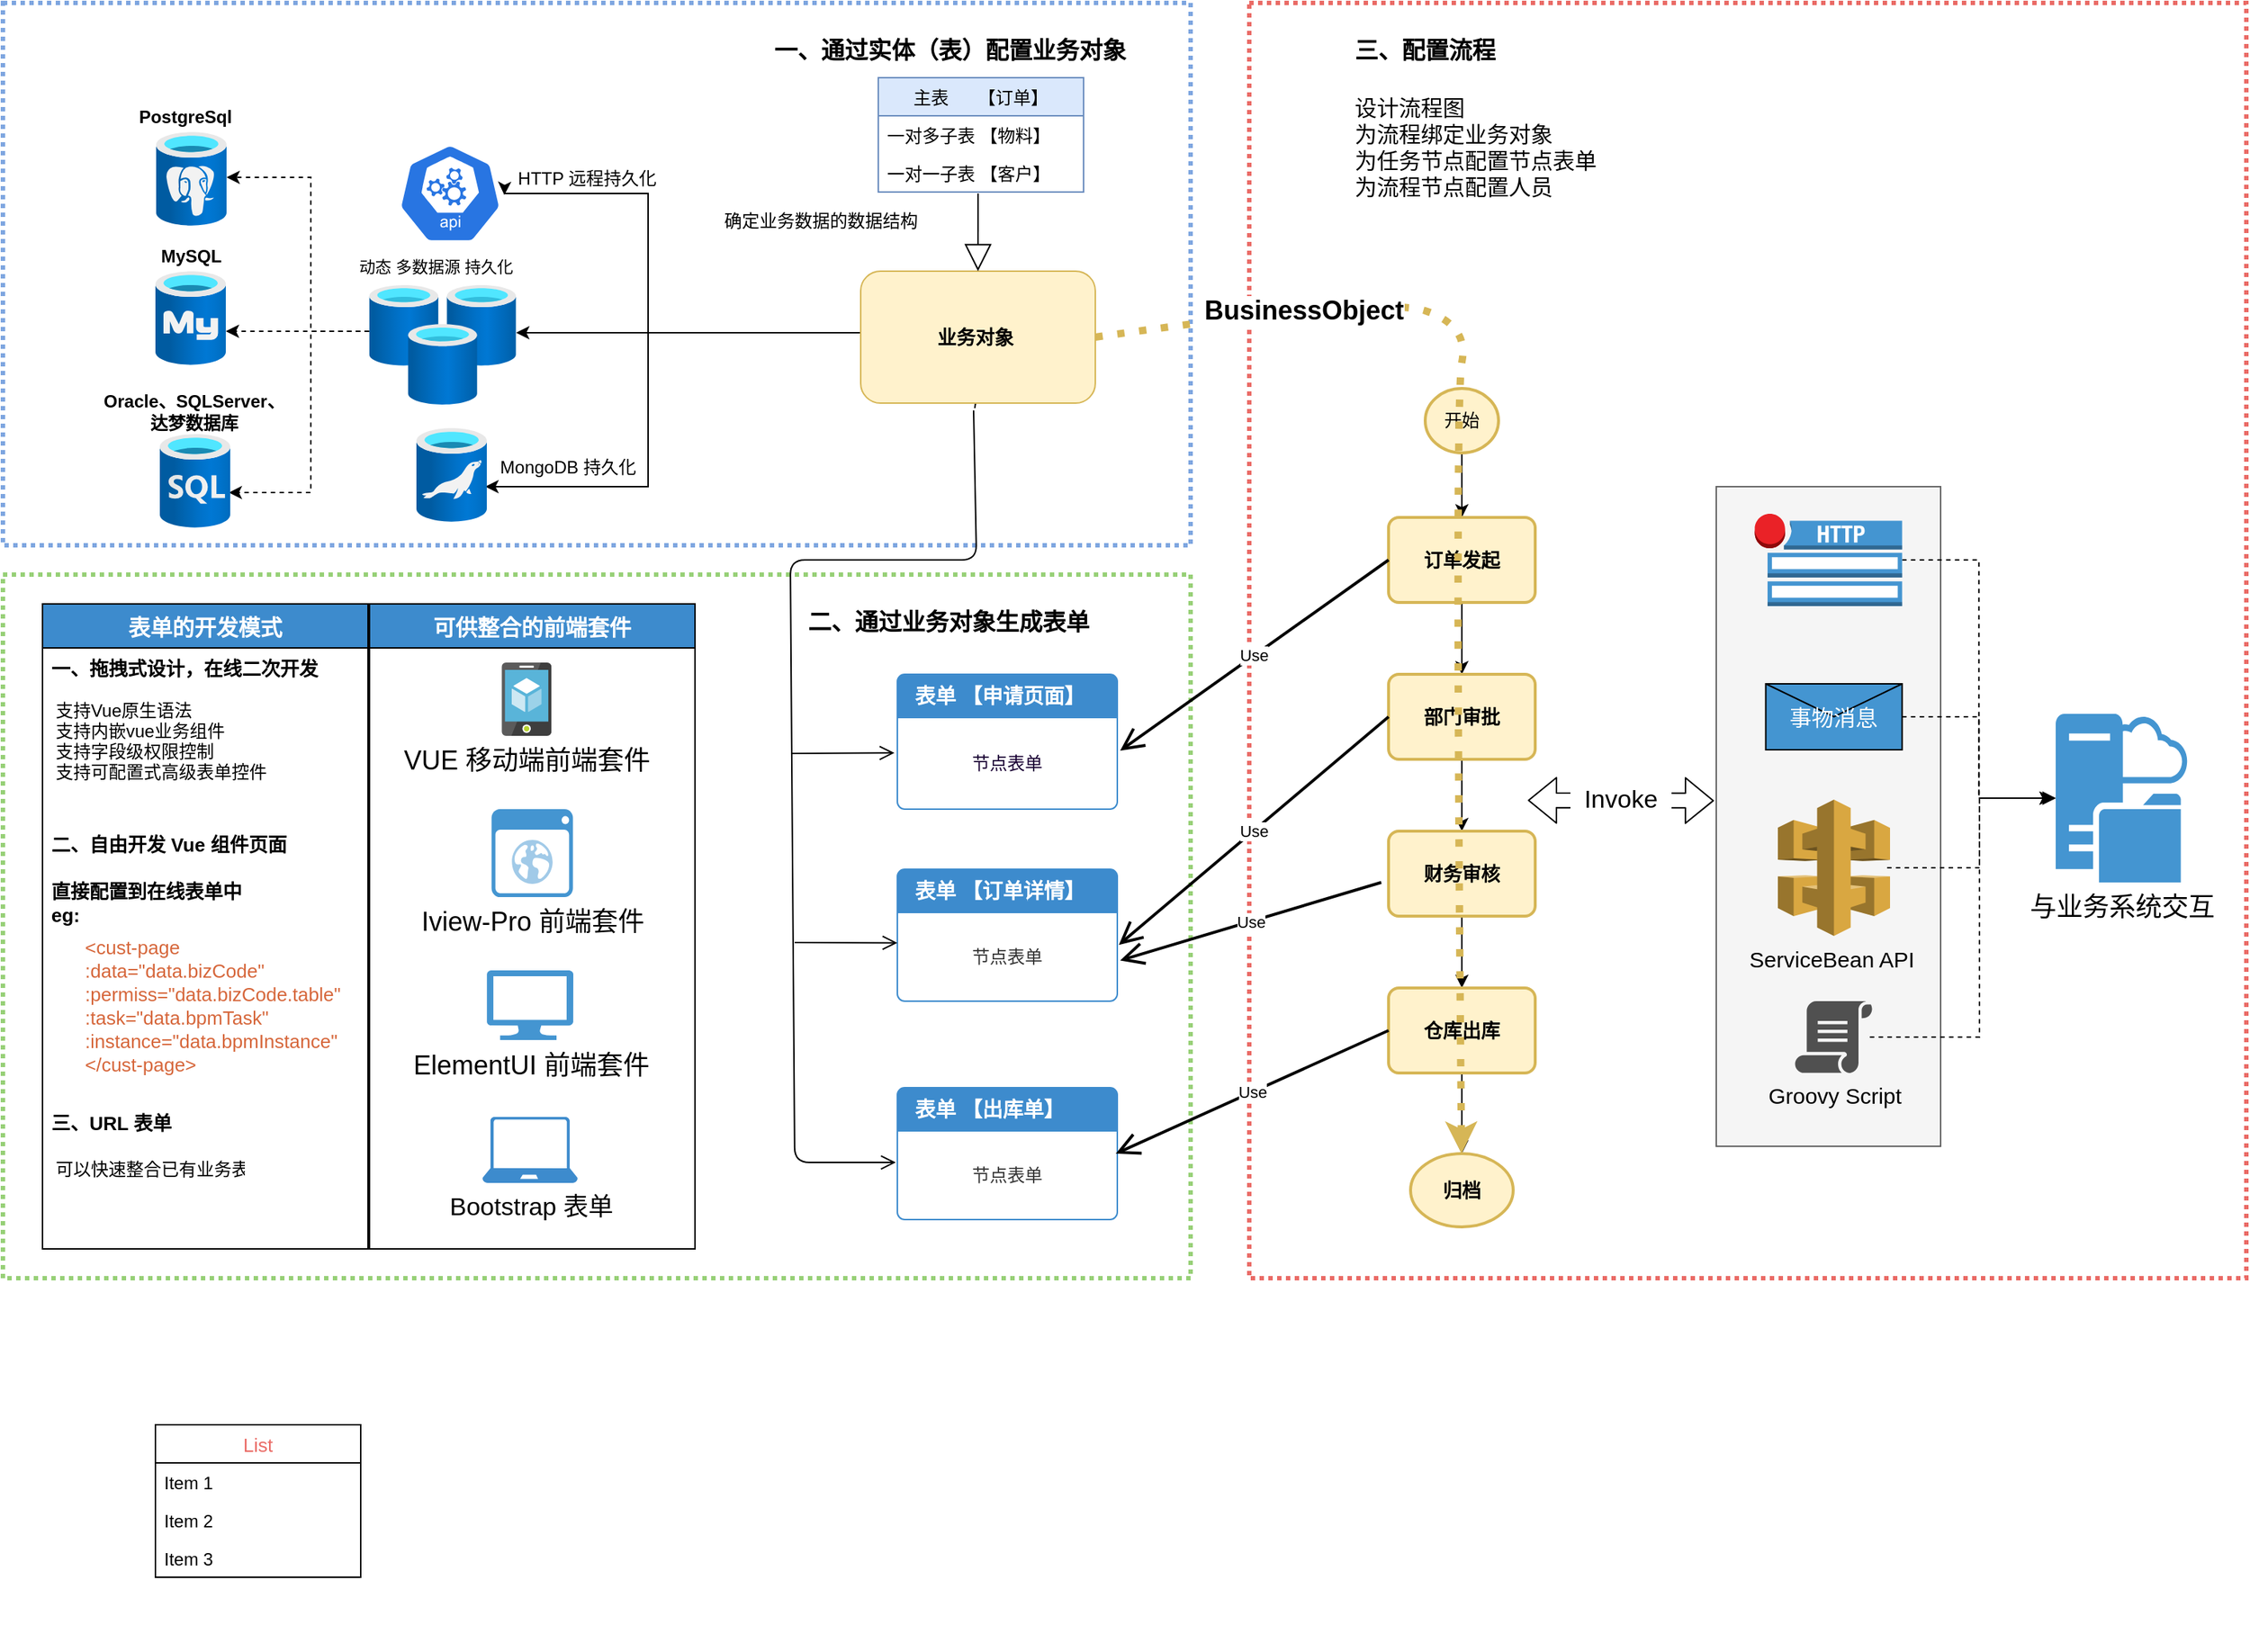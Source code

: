 <mxfile version="14.4.8" type="github">
  <diagram id="L7AmGdbM5a0eF8O18IkO" name="第 1 页">
    <mxGraphModel dx="2745" dy="1112" grid="1" gridSize="10" guides="1" tooltips="1" connect="1" arrows="1" fold="1" page="1" pageScale="1" pageWidth="827" pageHeight="1169" math="0" shadow="0">
      <root>
        <mxCell id="0" />
        <mxCell id="1" parent="0" />
        <mxCell id="TAGGZ8Yfu5hqmtk8ZU21-43" value="" style="rounded=0;whiteSpace=wrap;html=1;fontSize=17;fillColor=none;strokeWidth=3;strokeColor=#97D077;dashed=1;dashPattern=1 1;" vertex="1" parent="1">
          <mxGeometry x="-370" y="420" width="810" height="480" as="geometry" />
        </mxCell>
        <mxCell id="TAGGZ8Yfu5hqmtk8ZU21-45" value="" style="rounded=0;whiteSpace=wrap;html=1;fontSize=17;fillColor=none;strokeWidth=3;strokeColor=#EA6B66;dashed=1;dashPattern=1 1;" vertex="1" parent="1">
          <mxGeometry x="480" y="30" width="680" height="870" as="geometry" />
        </mxCell>
        <mxCell id="TAGGZ8Yfu5hqmtk8ZU21-48" value="" style="rounded=0;whiteSpace=wrap;html=1;fontSize=17;fillColor=none;strokeWidth=3;strokeColor=#7EA6E0;dashed=1;dashPattern=1 1;" vertex="1" parent="1">
          <mxGeometry x="-370" y="30" width="810" height="370" as="geometry" />
        </mxCell>
        <mxCell id="TAGGZ8Yfu5hqmtk8ZU21-34" value="" style="rounded=0;whiteSpace=wrap;html=1;fontSize=15;fillColor=#f5f5f5;strokeColor=#666666;fontColor=#333333;" vertex="1" parent="1">
          <mxGeometry x="798.5" y="360" width="153" height="450" as="geometry" />
        </mxCell>
        <mxCell id="9zWrci_jODp58yHlMNQq-2" style="edgeStyle=orthogonalEdgeStyle;rounded=0;orthogonalLoop=1;jettySize=auto;html=1;" parent="1" edge="1">
          <mxGeometry relative="1" as="geometry">
            <Array as="points">
              <mxPoint x="120" y="255" />
              <mxPoint x="120" y="255" />
            </Array>
            <mxPoint x="215" y="255" as="sourcePoint" />
            <mxPoint x="-20" y="255" as="targetPoint" />
          </mxGeometry>
        </mxCell>
        <mxCell id="9zWrci_jODp58yHlMNQq-3" value="动态 多数据源 持久化" style="edgeLabel;html=1;align=center;verticalAlign=middle;resizable=0;points=[];" parent="9zWrci_jODp58yHlMNQq-2" vertex="1" connectable="0">
          <mxGeometry x="0.746" y="-1" relative="1" as="geometry">
            <mxPoint x="-84.93" y="-44.1" as="offset" />
          </mxGeometry>
        </mxCell>
        <mxCell id="9zWrci_jODp58yHlMNQq-18" style="edgeStyle=orthogonalEdgeStyle;rounded=0;orthogonalLoop=1;jettySize=auto;html=1;" parent="1" edge="1">
          <mxGeometry relative="1" as="geometry">
            <Array as="points">
              <mxPoint x="70" y="253" />
              <mxPoint x="70" y="360" />
            </Array>
            <mxPoint x="70" y="253" as="sourcePoint" />
            <mxPoint x="-41" y="360" as="targetPoint" />
          </mxGeometry>
        </mxCell>
        <mxCell id="9zWrci_jODp58yHlMNQq-22" style="edgeStyle=orthogonalEdgeStyle;rounded=0;orthogonalLoop=1;jettySize=auto;html=1;entryX=1.026;entryY=0.512;entryDx=0;entryDy=0;entryPerimeter=0;" parent="1" target="9zWrci_jODp58yHlMNQq-20" edge="1">
          <mxGeometry relative="1" as="geometry">
            <Array as="points">
              <mxPoint x="70" y="160" />
            </Array>
            <mxPoint x="70" y="258" as="sourcePoint" />
          </mxGeometry>
        </mxCell>
        <mxCell id="uHxRwa593Bf14waWoEn_-14" value="&lt;font color=&quot;#190033&quot;&gt;节点表单&lt;/font&gt;" style="html=1;shadow=0;dashed=0;shape=mxgraph.bootstrap.rrect;align=center;rSize=5;strokeColor=#3D8BCD;fillColor=#ffffff;fontColor=#f0f0f0;spacingTop=30;whiteSpace=wrap;" parent="1" vertex="1">
          <mxGeometry x="240" y="488" width="150" height="92" as="geometry" />
        </mxCell>
        <mxCell id="uHxRwa593Bf14waWoEn_-15" value="表单 【申请页面】" style="html=1;shadow=0;dashed=0;shape=mxgraph.bootstrap.topButton;rSize=5;strokeColor=none;fillColor=#3D8BCD;fontColor=#ffffff;fontSize=14;fontStyle=1;align=left;spacingLeft=10;whiteSpace=wrap;resizeWidth=1;" parent="uHxRwa593Bf14waWoEn_-14" vertex="1">
          <mxGeometry width="150" height="30" relative="1" as="geometry" />
        </mxCell>
        <mxCell id="uHxRwa593Bf14waWoEn_-16" value="&lt;font color=&quot;#333333&quot;&gt;节点表单&lt;/font&gt;" style="html=1;shadow=0;dashed=0;shape=mxgraph.bootstrap.rrect;align=center;rSize=5;strokeColor=#3D8BCD;fillColor=#ffffff;fontColor=#f0f0f0;spacingTop=30;whiteSpace=wrap;" parent="1" vertex="1">
          <mxGeometry x="240" y="621" width="150" height="90" as="geometry" />
        </mxCell>
        <mxCell id="uHxRwa593Bf14waWoEn_-17" value="表单 【订单详情】" style="html=1;shadow=0;dashed=0;shape=mxgraph.bootstrap.topButton;rSize=5;strokeColor=none;fillColor=#3D8BCD;fontColor=#ffffff;fontSize=14;fontStyle=1;align=left;spacingLeft=10;whiteSpace=wrap;resizeWidth=1;" parent="uHxRwa593Bf14waWoEn_-16" vertex="1">
          <mxGeometry width="150" height="30" relative="1" as="geometry" />
        </mxCell>
        <mxCell id="uHxRwa593Bf14waWoEn_-18" value="&lt;font color=&quot;#333333&quot;&gt;节点表单&lt;/font&gt;" style="html=1;shadow=0;dashed=0;shape=mxgraph.bootstrap.rrect;align=center;rSize=5;strokeColor=#3D8BCD;fillColor=#ffffff;fontColor=#f0f0f0;spacingTop=30;whiteSpace=wrap;" parent="1" vertex="1">
          <mxGeometry x="240" y="770" width="150" height="90" as="geometry" />
        </mxCell>
        <mxCell id="uHxRwa593Bf14waWoEn_-19" value="表单 【出库单】" style="html=1;shadow=0;dashed=0;shape=mxgraph.bootstrap.topButton;rSize=5;strokeColor=none;fillColor=#3D8BCD;fontColor=#ffffff;fontSize=14;fontStyle=1;align=left;spacingLeft=10;whiteSpace=wrap;resizeWidth=1;" parent="uHxRwa593Bf14waWoEn_-18" vertex="1">
          <mxGeometry width="150" height="30" relative="1" as="geometry" />
        </mxCell>
        <mxCell id="uHxRwa593Bf14waWoEn_-22" value="" style="html=1;verticalAlign=bottom;endArrow=open;endSize=8;exitX=0.5;exitY=1;exitDx=0;exitDy=0;entryX=0.013;entryY=0.567;entryDx=0;entryDy=0;entryPerimeter=0;" parent="1" edge="1">
          <mxGeometry relative="1" as="geometry">
            <mxPoint x="292" y="308" as="sourcePoint" />
            <mxPoint x="238.95" y="821.03" as="targetPoint" />
            <Array as="points">
              <mxPoint x="294" y="410" />
              <mxPoint x="167" y="410" />
              <mxPoint x="170" y="821" />
            </Array>
          </mxGeometry>
        </mxCell>
        <mxCell id="uHxRwa593Bf14waWoEn_-25" value="" style="html=1;verticalAlign=bottom;endArrow=open;endSize=8;entryX=0;entryY=0.583;entryDx=0;entryDy=0;entryPerimeter=0;" parent="1" edge="1">
          <mxGeometry x="0.25" y="-60" relative="1" as="geometry">
            <mxPoint x="168" y="542" as="sourcePoint" />
            <mxPoint x="238" y="541.636" as="targetPoint" />
            <mxPoint as="offset" />
          </mxGeometry>
        </mxCell>
        <mxCell id="uHxRwa593Bf14waWoEn_-27" value="" style="html=1;verticalAlign=bottom;endArrow=open;endSize=8;" parent="1" edge="1">
          <mxGeometry x="0.25" y="-60" relative="1" as="geometry">
            <mxPoint x="170" y="671" as="sourcePoint" />
            <mxPoint x="240" y="671.228" as="targetPoint" />
            <mxPoint as="offset" />
          </mxGeometry>
        </mxCell>
        <mxCell id="uHxRwa593Bf14waWoEn_-29" value="&lt;b&gt;&lt;font style=&quot;font-size: 16px&quot;&gt;二、通过业务对象生成表单&lt;/font&gt;&lt;/b&gt;" style="text;html=1;resizable=0;points=[];autosize=1;align=left;verticalAlign=top;spacingTop=-4;" parent="1" vertex="1">
          <mxGeometry x="177" y="440" width="210" height="20" as="geometry" />
        </mxCell>
        <mxCell id="uHxRwa593Bf14waWoEn_-38" value="&lt;b&gt;&lt;font style=&quot;font-size: 16px&quot;&gt;一、通过实体（表）配置业务对象&lt;/font&gt;&lt;/b&gt;" style="text;html=1;resizable=0;points=[];autosize=1;align=left;verticalAlign=top;spacingTop=-4;" parent="1" vertex="1">
          <mxGeometry x="154" y="50" width="260" height="20" as="geometry" />
        </mxCell>
        <mxCell id="uHxRwa593Bf14waWoEn_-51" value="主表      【订单】" style="swimlane;fontStyle=0;childLayout=stackLayout;horizontal=1;startSize=26;horizontalStack=0;resizeParent=1;resizeParentMax=0;resizeLast=0;collapsible=1;marginBottom=0;align=center;fillColor=#dae8fc;strokeColor=#6c8ebf;" parent="1" vertex="1">
          <mxGeometry x="227" y="81" width="140" height="78" as="geometry" />
        </mxCell>
        <mxCell id="uHxRwa593Bf14waWoEn_-52" value="一对多子表 【物料】" style="text;strokeColor=none;fillColor=none;align=left;verticalAlign=top;spacingLeft=4;spacingRight=4;overflow=hidden;rotatable=0;points=[[0,0.5],[1,0.5]];portConstraint=eastwest;" parent="uHxRwa593Bf14waWoEn_-51" vertex="1">
          <mxGeometry y="26" width="140" height="26" as="geometry" />
        </mxCell>
        <mxCell id="uHxRwa593Bf14waWoEn_-53" value="一对一子表 【客户】" style="text;strokeColor=none;fillColor=none;align=left;verticalAlign=top;spacingLeft=4;spacingRight=4;overflow=hidden;rotatable=0;points=[[0,0.5],[1,0.5]];portConstraint=eastwest;" parent="uHxRwa593Bf14waWoEn_-51" vertex="1">
          <mxGeometry y="52" width="140" height="26" as="geometry" />
        </mxCell>
        <mxCell id="uHxRwa593Bf14waWoEn_-56" value="" style="endArrow=block;endSize=16;endFill=0;html=1;exitX=0.486;exitY=1.038;exitDx=0;exitDy=0;exitPerimeter=0;entryX=0.5;entryY=0;entryDx=0;entryDy=0;" parent="1" source="uHxRwa593Bf14waWoEn_-1" edge="1">
          <mxGeometry width="160" relative="1" as="geometry">
            <mxPoint x="299.98" y="198" as="sourcePoint" />
            <mxPoint x="299" y="270" as="targetPoint" />
            <Array as="points" />
          </mxGeometry>
        </mxCell>
        <mxCell id="uHxRwa593Bf14waWoEn_-71" style="edgeStyle=orthogonalEdgeStyle;rounded=0;orthogonalLoop=1;jettySize=auto;html=1;entryX=0.5;entryY=0;entryDx=0;entryDy=0;" parent="1" source="uHxRwa593Bf14waWoEn_-59" target="uHxRwa593Bf14waWoEn_-62" edge="1">
          <mxGeometry relative="1" as="geometry" />
        </mxCell>
        <mxCell id="uHxRwa593Bf14waWoEn_-59" value="开始" style="strokeWidth=2;html=1;shape=mxgraph.flowchart.start_2;whiteSpace=wrap;align=center;fillColor=#fff2cc;strokeColor=#d6b656;" parent="1" vertex="1">
          <mxGeometry x="600" y="293" width="50" height="44" as="geometry" />
        </mxCell>
        <mxCell id="uHxRwa593Bf14waWoEn_-64" value="" style="edgeStyle=orthogonalEdgeStyle;rounded=0;orthogonalLoop=1;jettySize=auto;html=1;" parent="1" source="uHxRwa593Bf14waWoEn_-62" target="uHxRwa593Bf14waWoEn_-63" edge="1">
          <mxGeometry relative="1" as="geometry" />
        </mxCell>
        <mxCell id="uHxRwa593Bf14waWoEn_-62" value="&lt;b&gt;&lt;font style=&quot;font-size: 13px&quot;&gt;订单发起&lt;/font&gt;&lt;/b&gt;" style="rounded=1;whiteSpace=wrap;html=1;absoluteArcSize=1;arcSize=14;strokeWidth=2;align=center;fillColor=#fff2cc;strokeColor=#d6b656;" parent="1" vertex="1">
          <mxGeometry x="575" y="381" width="100" height="58" as="geometry" />
        </mxCell>
        <mxCell id="uHxRwa593Bf14waWoEn_-66" value="" style="edgeStyle=orthogonalEdgeStyle;rounded=0;orthogonalLoop=1;jettySize=auto;html=1;" parent="1" source="uHxRwa593Bf14waWoEn_-63" target="uHxRwa593Bf14waWoEn_-65" edge="1">
          <mxGeometry relative="1" as="geometry" />
        </mxCell>
        <mxCell id="uHxRwa593Bf14waWoEn_-63" value="部门审批" style="rounded=1;whiteSpace=wrap;html=1;absoluteArcSize=1;arcSize=14;strokeWidth=2;align=center;fillColor=#fff2cc;strokeColor=#d6b656;fontSize=13;fontStyle=1" parent="1" vertex="1">
          <mxGeometry x="575" y="488" width="100" height="58" as="geometry" />
        </mxCell>
        <mxCell id="uHxRwa593Bf14waWoEn_-68" value="" style="edgeStyle=orthogonalEdgeStyle;rounded=0;orthogonalLoop=1;jettySize=auto;html=1;" parent="1" source="uHxRwa593Bf14waWoEn_-65" target="uHxRwa593Bf14waWoEn_-67" edge="1">
          <mxGeometry relative="1" as="geometry" />
        </mxCell>
        <mxCell id="uHxRwa593Bf14waWoEn_-65" value="财务审核" style="rounded=1;whiteSpace=wrap;html=1;absoluteArcSize=1;arcSize=14;strokeWidth=2;align=center;fillColor=#fff2cc;strokeColor=#d6b656;fontSize=13;fontStyle=1" parent="1" vertex="1">
          <mxGeometry x="575" y="595" width="100" height="58" as="geometry" />
        </mxCell>
        <mxCell id="uHxRwa593Bf14waWoEn_-70" style="edgeStyle=orthogonalEdgeStyle;rounded=0;orthogonalLoop=1;jettySize=auto;html=1;entryX=0.5;entryY=0;entryDx=0;entryDy=0;entryPerimeter=0;" parent="1" source="uHxRwa593Bf14waWoEn_-67" target="uHxRwa593Bf14waWoEn_-69" edge="1">
          <mxGeometry relative="1" as="geometry" />
        </mxCell>
        <mxCell id="uHxRwa593Bf14waWoEn_-67" value="仓库出库" style="rounded=1;whiteSpace=wrap;html=1;absoluteArcSize=1;arcSize=14;strokeWidth=2;align=center;fillColor=#fff2cc;strokeColor=#d6b656;fontSize=13;fontStyle=1" parent="1" vertex="1">
          <mxGeometry x="575" y="702" width="100" height="58" as="geometry" />
        </mxCell>
        <mxCell id="uHxRwa593Bf14waWoEn_-69" value="归档" style="strokeWidth=2;html=1;shape=mxgraph.flowchart.start_1;whiteSpace=wrap;align=center;fillColor=#fff2cc;strokeColor=#d6b656;fontStyle=1;fontSize=13;" parent="1" vertex="1">
          <mxGeometry x="590" y="815" width="70" height="50" as="geometry" />
        </mxCell>
        <mxCell id="uHxRwa593Bf14waWoEn_-72" value="" style="curved=1;endArrow=classic;html=1;exitX=1;exitY=0.5;exitDx=0;exitDy=0;dashed=1;dashPattern=1 2;fillColor=#fff2cc;strokeColor=#d6b656;strokeWidth=5;" parent="1" source="uHxRwa593Bf14waWoEn_-1" target="uHxRwa593Bf14waWoEn_-69" edge="1">
          <mxGeometry width="50" height="50" relative="1" as="geometry">
            <mxPoint x="450" y="370" as="sourcePoint" />
            <mxPoint x="710" y="850" as="targetPoint" />
            <Array as="points">
              <mxPoint x="570" y="230" />
              <mxPoint x="630" y="250" />
              <mxPoint x="620" y="300" />
            </Array>
          </mxGeometry>
        </mxCell>
        <mxCell id="uHxRwa593Bf14waWoEn_-80" value="&lt;b&gt;&lt;font style=&quot;font-size: 18px&quot;&gt;BusinessObject&lt;/font&gt;&lt;/b&gt;" style="text;html=1;resizable=0;points=[];align=center;verticalAlign=middle;labelBackgroundColor=#ffffff;" parent="uHxRwa593Bf14waWoEn_-72" vertex="1" connectable="0">
          <mxGeometry x="-0.654" y="-2" relative="1" as="geometry">
            <mxPoint as="offset" />
          </mxGeometry>
        </mxCell>
        <mxCell id="uHxRwa593Bf14waWoEn_-74" value="Use" style="endArrow=open;endSize=12;html=1;strokeWidth=2;exitX=0;exitY=0.5;exitDx=0;exitDy=0;entryX=1.013;entryY=0.567;entryDx=0;entryDy=0;entryPerimeter=0;" parent="1" source="uHxRwa593Bf14waWoEn_-62" target="uHxRwa593Bf14waWoEn_-14" edge="1">
          <mxGeometry width="160" relative="1" as="geometry">
            <mxPoint x="-250" y="770" as="sourcePoint" />
            <mxPoint x="-90" y="770" as="targetPoint" />
          </mxGeometry>
        </mxCell>
        <mxCell id="uHxRwa593Bf14waWoEn_-77" value="Use" style="endArrow=open;endSize=12;html=1;strokeWidth=2;exitX=0;exitY=0.5;exitDx=0;exitDy=0;entryX=1.007;entryY=0.573;entryDx=0;entryDy=0;entryPerimeter=0;" parent="1" source="uHxRwa593Bf14waWoEn_-63" target="uHxRwa593Bf14waWoEn_-16" edge="1">
          <mxGeometry width="160" relative="1" as="geometry">
            <mxPoint x="585" y="420" as="sourcePoint" />
            <mxPoint x="381.95" y="566.04" as="targetPoint" />
          </mxGeometry>
        </mxCell>
        <mxCell id="uHxRwa593Bf14waWoEn_-78" value="Use" style="endArrow=open;endSize=12;html=1;strokeWidth=2;entryX=1.013;entryY=0.691;entryDx=0;entryDy=0;entryPerimeter=0;" parent="1" target="uHxRwa593Bf14waWoEn_-16" edge="1">
          <mxGeometry width="160" relative="1" as="geometry">
            <mxPoint x="570" y="630" as="sourcePoint" />
            <mxPoint x="381.05" y="731.03" as="targetPoint" />
          </mxGeometry>
        </mxCell>
        <mxCell id="uHxRwa593Bf14waWoEn_-79" value="Use" style="endArrow=open;endSize=12;html=1;strokeWidth=2;entryX=0.993;entryY=0.5;entryDx=0;entryDy=0;entryPerimeter=0;exitX=0;exitY=0.5;exitDx=0;exitDy=0;" parent="1" source="uHxRwa593Bf14waWoEn_-67" target="uHxRwa593Bf14waWoEn_-18" edge="1">
          <mxGeometry width="160" relative="1" as="geometry">
            <mxPoint x="580" y="640" as="sourcePoint" />
            <mxPoint x="381.95" y="744.01" as="targetPoint" />
          </mxGeometry>
        </mxCell>
        <mxCell id="uHxRwa593Bf14waWoEn_-81" value="&lt;b&gt;&lt;font style=&quot;font-size: 16px&quot;&gt;三、配置流程&lt;/font&gt;&lt;/b&gt;" style="text;html=1;resizable=0;points=[];autosize=1;align=left;verticalAlign=top;spacingTop=-4;" parent="1" vertex="1">
          <mxGeometry x="550" y="50" width="110" height="20" as="geometry" />
        </mxCell>
        <mxCell id="uHxRwa593Bf14waWoEn_-82" value="&lt;font style=&quot;font-size: 15px&quot;&gt;&lt;font style=&quot;font-size: 15px&quot;&gt;设计流程图&lt;br&gt;为流程绑定业务对象&lt;br&gt;为任务节点配置节点表单 &lt;br&gt;&lt;/font&gt;为流程节点配置人员&lt;/font&gt;" style="text;html=1;resizable=0;points=[];autosize=1;align=left;verticalAlign=top;spacingTop=-4;" parent="1" vertex="1">
          <mxGeometry x="550" y="90" width="180" height="60" as="geometry" />
        </mxCell>
        <mxCell id="uHxRwa593Bf14waWoEn_-83" value="确定业务数据的数据结构" style="text;html=1;resizable=0;points=[];autosize=1;align=left;verticalAlign=top;spacingTop=-4;" parent="1" vertex="1">
          <mxGeometry x="120" y="169" width="150" height="20" as="geometry" />
        </mxCell>
        <mxCell id="9zWrci_jODp58yHlMNQq-9" style="edgeStyle=orthogonalEdgeStyle;rounded=0;orthogonalLoop=1;jettySize=auto;html=1;entryX=1;entryY=0.484;entryDx=0;entryDy=0;entryPerimeter=0;dashed=1;" parent="1" target="9zWrci_jODp58yHlMNQq-6" edge="1">
          <mxGeometry relative="1" as="geometry">
            <Array as="points">
              <mxPoint x="-160" y="254" />
              <mxPoint x="-160" y="149" />
            </Array>
            <mxPoint x="-120.31" y="254" as="sourcePoint" />
          </mxGeometry>
        </mxCell>
        <mxCell id="9zWrci_jODp58yHlMNQq-10" style="edgeStyle=orthogonalEdgeStyle;rounded=0;orthogonalLoop=1;jettySize=auto;html=1;dashed=1;" parent="1" target="9zWrci_jODp58yHlMNQq-4" edge="1">
          <mxGeometry relative="1" as="geometry">
            <Array as="points">
              <mxPoint x="-150" y="254" />
              <mxPoint x="-150" y="254" />
            </Array>
            <mxPoint x="-120.31" y="254" as="sourcePoint" />
          </mxGeometry>
        </mxCell>
        <mxCell id="TAGGZ8Yfu5hqmtk8ZU21-52" style="edgeStyle=orthogonalEdgeStyle;rounded=0;orthogonalLoop=1;jettySize=auto;html=1;entryX=0.979;entryY=0.563;entryDx=0;entryDy=0;entryPerimeter=0;dashed=1;fontSize=17;" edge="1" parent="1">
          <mxGeometry relative="1" as="geometry">
            <mxPoint x="-120.31" y="254" as="sourcePoint" />
            <mxPoint x="-216.008" y="364.032" as="targetPoint" />
            <Array as="points">
              <mxPoint x="-160" y="254" />
              <mxPoint x="-160" y="364" />
            </Array>
          </mxGeometry>
        </mxCell>
        <mxCell id="9zWrci_jODp58yHlMNQq-1" value="" style="aspect=fixed;html=1;points=[];align=center;image;fontSize=12;image=img/lib/azure2/databases/Cache_Redis.svg;" parent="1" vertex="1">
          <mxGeometry x="-120.31" y="222.5" width="100.31" height="81.5" as="geometry" />
        </mxCell>
        <mxCell id="9zWrci_jODp58yHlMNQq-4" value="" style="aspect=fixed;html=1;points=[];align=center;image;fontSize=12;image=img/lib/azure2/databases/Azure_Database_MySQL_Server.svg;" parent="1" vertex="1">
          <mxGeometry x="-266" y="213" width="48" height="64" as="geometry" />
        </mxCell>
        <mxCell id="9zWrci_jODp58yHlMNQq-5" value="" style="aspect=fixed;html=1;points=[];align=center;image;fontSize=12;image=img/lib/azure2/databases/Azure_Database_MariaDB_Server.svg;" parent="1" vertex="1">
          <mxGeometry x="-88" y="320" width="48" height="64" as="geometry" />
        </mxCell>
        <mxCell id="9zWrci_jODp58yHlMNQq-6" value="" style="aspect=fixed;html=1;points=[];align=center;image;fontSize=12;image=img/lib/azure2/databases/Azure_Database_PostgreSQL_Server.svg;" parent="1" vertex="1">
          <mxGeometry x="-265.5" y="118" width="48" height="64" as="geometry" />
        </mxCell>
        <mxCell id="9zWrci_jODp58yHlMNQq-8" value="" style="aspect=fixed;html=1;points=[];align=center;image;fontSize=12;image=img/lib/azure2/databases/SQL_Database.svg;" parent="1" vertex="1">
          <mxGeometry x="-263" y="324" width="48" height="64" as="geometry" />
        </mxCell>
        <mxCell id="9zWrci_jODp58yHlMNQq-13" value="&lt;b&gt;PostgreSql&lt;/b&gt;" style="text;html=1;align=center;verticalAlign=middle;resizable=0;points=[];autosize=1;" parent="1" vertex="1">
          <mxGeometry x="-286" y="98" width="80" height="20" as="geometry" />
        </mxCell>
        <mxCell id="9zWrci_jODp58yHlMNQq-14" value="&lt;b&gt;MySQL&lt;/b&gt;" style="text;html=1;align=center;verticalAlign=middle;resizable=0;points=[];autosize=1;" parent="1" vertex="1">
          <mxGeometry x="-272" y="193" width="60" height="20" as="geometry" />
        </mxCell>
        <mxCell id="9zWrci_jODp58yHlMNQq-16" value="&lt;b&gt;Oracle、SQLServer、&lt;br&gt;达梦数据库&lt;/b&gt;" style="text;html=1;align=center;verticalAlign=middle;resizable=0;points=[];autosize=1;" parent="1" vertex="1">
          <mxGeometry x="-310.0" y="294" width="140" height="30" as="geometry" />
        </mxCell>
        <mxCell id="9zWrci_jODp58yHlMNQq-19" value="MongoDB 持久化" style="text;html=1;align=center;verticalAlign=middle;resizable=0;points=[];autosize=1;" parent="1" vertex="1">
          <mxGeometry x="-40" y="337" width="110" height="20" as="geometry" />
        </mxCell>
        <mxCell id="9zWrci_jODp58yHlMNQq-20" value="" style="html=1;dashed=0;whitespace=wrap;fillColor=#2875E2;strokeColor=#ffffff;points=[[0.005,0.63,0],[0.1,0.2,0],[0.9,0.2,0],[0.5,0,0],[0.995,0.63,0],[0.72,0.99,0],[0.5,1,0],[0.28,0.99,0]];shape=mxgraph.kubernetes.icon;prIcon=api" parent="1" vertex="1">
          <mxGeometry x="-100.16" y="118" width="70.31" height="84" as="geometry" />
        </mxCell>
        <mxCell id="9zWrci_jODp58yHlMNQq-21" value="HTTP 远程持久化" style="text;html=1;align=center;verticalAlign=middle;resizable=0;points=[];autosize=1;" parent="1" vertex="1">
          <mxGeometry x="-27" y="140" width="110" height="20" as="geometry" />
        </mxCell>
        <mxCell id="uHxRwa593Bf14waWoEn_-1" value="&lt;b&gt;&lt;font style=&quot;font-size: 13px&quot;&gt;业务对象&amp;nbsp;&lt;/font&gt;&lt;/b&gt;" style="rounded=1;whiteSpace=wrap;html=1;fillColor=#fff2cc;strokeColor=#d6b656;" parent="1" vertex="1">
          <mxGeometry x="215" y="213" width="160" height="90" as="geometry" />
        </mxCell>
        <mxCell id="9zWrci_jODp58yHlMNQq-27" value="" style="endArrow=block;endSize=16;endFill=0;html=1;exitX=0.486;exitY=1.038;exitDx=0;exitDy=0;exitPerimeter=0;entryX=0.5;entryY=0;entryDx=0;entryDy=0;" parent="1" source="uHxRwa593Bf14waWoEn_-53" target="uHxRwa593Bf14waWoEn_-1" edge="1">
          <mxGeometry width="160" relative="1" as="geometry">
            <mxPoint x="300.04" y="157.988" as="sourcePoint" />
            <mxPoint x="299" y="270" as="targetPoint" />
            <Array as="points" />
          </mxGeometry>
        </mxCell>
        <mxCell id="9zWrci_jODp58yHlMNQq-34" value="&lt;font style=&quot;font-size: 18px&quot;&gt;ElementUI 前端套件&lt;/font&gt;" style="verticalLabelPosition=bottom;html=1;verticalAlign=top;align=center;strokeColor=none;shape=mxgraph.azure.computer;pointerEvents=1;dashed=1;fillColor=#4495D1;" parent="1" vertex="1">
          <mxGeometry x="-40" y="690" width="59" height="47.5" as="geometry" />
        </mxCell>
        <mxCell id="9zWrci_jODp58yHlMNQq-38" value="&lt;font style=&quot;font-size: 18px ; background-color: rgb(255 , 255 , 255)&quot;&gt;VUE 移动端前端套件&lt;/font&gt;" style="aspect=fixed;html=1;points=[];align=center;image;fontSize=12;image=img/lib/mscae/App_Service_Mobile_App.svg;dashed=1;" parent="1" vertex="1">
          <mxGeometry x="-29.85" y="480" width="34" height="50" as="geometry" />
        </mxCell>
        <mxCell id="9zWrci_jODp58yHlMNQq-63" value="&lt;font style=&quot;font-size: 18px&quot;&gt;Iview-Pro 前端套件&lt;/font&gt;" style="shadow=0;dashed=0;html=1;strokeColor=none;labelPosition=center;verticalLabelPosition=bottom;verticalAlign=top;align=center;outlineConnect=0;shape=mxgraph.veeam.2d.web_ui;fillColor=#4495D1;" parent="1" vertex="1">
          <mxGeometry x="-36.75" y="580" width="55.5" height="60" as="geometry" />
        </mxCell>
        <mxCell id="TAGGZ8Yfu5hqmtk8ZU21-1" value="" style="whiteSpace=wrap;html=1;align=left;strokeColor=none;" vertex="1" parent="1">
          <mxGeometry x="330" y="1064" width="206" height="90" as="geometry" />
        </mxCell>
        <mxCell id="TAGGZ8Yfu5hqmtk8ZU21-14" value="&lt;font style=&quot;font-size: 18px&quot;&gt;与业务系统交互&lt;/font&gt;" style="pointerEvents=1;shadow=0;dashed=0;html=1;strokeColor=none;labelPosition=center;verticalLabelPosition=bottom;verticalAlign=top;align=center;shape=mxgraph.mscae.system_center.cloud_distribution_point;fillColor=#4495D1;" vertex="1" parent="1">
          <mxGeometry x="1030" y="515" width="90" height="115" as="geometry" />
        </mxCell>
        <mxCell id="TAGGZ8Yfu5hqmtk8ZU21-28" style="edgeStyle=orthogonalEdgeStyle;rounded=0;orthogonalLoop=1;jettySize=auto;html=1;entryX=0;entryY=0.5;entryDx=0;entryDy=0;entryPerimeter=0;fontSize=15;dashed=1;" edge="1" parent="1" source="TAGGZ8Yfu5hqmtk8ZU21-17" target="TAGGZ8Yfu5hqmtk8ZU21-14">
          <mxGeometry relative="1" as="geometry" />
        </mxCell>
        <mxCell id="TAGGZ8Yfu5hqmtk8ZU21-17" value="" style="outlineConnect=0;dashed=0;verticalLabelPosition=bottom;verticalAlign=top;align=center;html=1;shape=mxgraph.aws3.http_notification;gradientColor=none;fontSize=15;fillColor=#4495D1;" vertex="1" parent="1">
          <mxGeometry x="824.75" y="378.5" width="100.5" height="63" as="geometry" />
        </mxCell>
        <mxCell id="TAGGZ8Yfu5hqmtk8ZU21-29" style="edgeStyle=orthogonalEdgeStyle;rounded=0;orthogonalLoop=1;jettySize=auto;html=1;entryX=0;entryY=0.5;entryDx=0;entryDy=0;entryPerimeter=0;fontSize=15;dashed=1;" edge="1" parent="1" source="TAGGZ8Yfu5hqmtk8ZU21-19" target="TAGGZ8Yfu5hqmtk8ZU21-14">
          <mxGeometry relative="1" as="geometry" />
        </mxCell>
        <mxCell id="TAGGZ8Yfu5hqmtk8ZU21-19" value="&lt;font color=&quot;#ffffff&quot;&gt;事物消息&lt;/font&gt;" style="shape=message;html=1;whiteSpace=wrap;html=1;outlineConnect=0;fillColor=#4495D1;fontSize=15;" vertex="1" parent="1">
          <mxGeometry x="832.25" y="494.5" width="93" height="45" as="geometry" />
        </mxCell>
        <mxCell id="TAGGZ8Yfu5hqmtk8ZU21-30" style="edgeStyle=orthogonalEdgeStyle;rounded=0;orthogonalLoop=1;jettySize=auto;html=1;entryX=0;entryY=0.5;entryDx=0;entryDy=0;entryPerimeter=0;fontSize=15;dashed=1;" edge="1" parent="1">
          <mxGeometry relative="1" as="geometry">
            <mxPoint x="915" y="620" as="sourcePoint" />
            <mxPoint x="1028" y="572.5" as="targetPoint" />
            <Array as="points">
              <mxPoint x="978" y="620" />
              <mxPoint x="978" y="573" />
            </Array>
          </mxGeometry>
        </mxCell>
        <mxCell id="TAGGZ8Yfu5hqmtk8ZU21-21" value="ServiceBean API&amp;nbsp;" style="outlineConnect=0;dashed=0;verticalLabelPosition=bottom;verticalAlign=top;align=center;html=1;shape=mxgraph.aws3.api_gateway;fillColor=#D9A741;gradientColor=none;fontSize=15;" vertex="1" parent="1">
          <mxGeometry x="840.5" y="573.5" width="76.5" height="93" as="geometry" />
        </mxCell>
        <mxCell id="TAGGZ8Yfu5hqmtk8ZU21-31" style="edgeStyle=orthogonalEdgeStyle;rounded=0;orthogonalLoop=1;jettySize=auto;html=1;entryX=0;entryY=0.5;entryDx=0;entryDy=0;entryPerimeter=0;fontSize=15;dashed=1;" edge="1" parent="1">
          <mxGeometry relative="1" as="geometry">
            <mxPoint x="903.25" y="735.5" as="sourcePoint" />
            <mxPoint x="1028" y="572.5" as="targetPoint" />
            <Array as="points">
              <mxPoint x="978" y="736" />
              <mxPoint x="978" y="573" />
            </Array>
          </mxGeometry>
        </mxCell>
        <mxCell id="TAGGZ8Yfu5hqmtk8ZU21-27" value="Groovy Script" style="pointerEvents=1;shadow=0;dashed=0;html=1;strokeColor=none;fillColor=#505050;labelPosition=center;verticalLabelPosition=bottom;verticalAlign=top;outlineConnect=0;align=center;shape=mxgraph.office.concepts.script;fontSize=15;" vertex="1" parent="1">
          <mxGeometry x="852.25" y="711" width="53" height="49" as="geometry" />
        </mxCell>
        <mxCell id="TAGGZ8Yfu5hqmtk8ZU21-35" value="&amp;nbsp; Invoke&amp;nbsp;&amp;nbsp;" style="shape=flexArrow;endArrow=classic;startArrow=classic;html=1;fontSize=17;entryX=-0.01;entryY=0.476;entryDx=0;entryDy=0;entryPerimeter=0;" edge="1" parent="1">
          <mxGeometry width="50" height="50" relative="1" as="geometry">
            <mxPoint x="670" y="574" as="sourcePoint" />
            <mxPoint x="796.97" y="574.2" as="targetPoint" />
          </mxGeometry>
        </mxCell>
        <mxCell id="TAGGZ8Yfu5hqmtk8ZU21-41" value="Bootstrap 表单" style="verticalLabelPosition=bottom;html=1;verticalAlign=top;align=center;strokeColor=none;shape=mxgraph.azure.laptop;pointerEvents=1;fontSize=17;fillColor=#3D8BCD;" vertex="1" parent="1">
          <mxGeometry x="-43" y="790" width="65" height="45" as="geometry" />
        </mxCell>
        <mxCell id="TAGGZ8Yfu5hqmtk8ZU21-60" value="二、自由开发 Vue 组件页面&#xa;&#xa;直接配置到在线表单中&#xa;eg:&#xa;" style="text;fillColor=none;align=left;verticalAlign=top;spacingLeft=4;spacingRight=4;overflow=hidden;rotatable=0;points=[[0,0.5],[1,0.5]];portConstraint=eastwest;fontSize=13;fontStyle=1" vertex="1" parent="1">
          <mxGeometry x="-343" y="590" width="223" height="180" as="geometry" />
        </mxCell>
        <mxCell id="TAGGZ8Yfu5hqmtk8ZU21-62" value="一、拖拽式设计，在线二次开发&#xa;&#xa;" style="text;fillColor=none;align=left;verticalAlign=top;spacingLeft=4;spacingRight=4;overflow=hidden;rotatable=0;points=[[0,0.5],[1,0.5]];portConstraint=eastwest;fontSize=13;fontStyle=1;strokeWidth=1;" vertex="1" parent="1">
          <mxGeometry x="-343" y="470" width="223" height="130" as="geometry" />
        </mxCell>
        <mxCell id="TAGGZ8Yfu5hqmtk8ZU21-63" value="三、URL 表单&#xa;" style="text;fillColor=none;align=left;verticalAlign=top;spacingLeft=4;spacingRight=4;overflow=hidden;rotatable=0;points=[[0,0.5],[1,0.5]];portConstraint=eastwest;fontSize=13;fontStyle=1" vertex="1" parent="1">
          <mxGeometry x="-343" y="780" width="223" height="100" as="geometry" />
        </mxCell>
        <mxCell id="TAGGZ8Yfu5hqmtk8ZU21-68" value="List" style="swimlane;fontStyle=0;childLayout=stackLayout;horizontal=1;startSize=26;fillColor=none;horizontalStack=0;resizeParent=1;resizeParentMax=0;resizeLast=0;collapsible=1;marginBottom=0;strokeColor=#000000;strokeWidth=1;fontSize=13;fontColor=#EA6B66;" vertex="1" parent="1">
          <mxGeometry x="-266" y="1000" width="140" height="104" as="geometry" />
        </mxCell>
        <mxCell id="TAGGZ8Yfu5hqmtk8ZU21-69" value="Item 1" style="text;strokeColor=none;fillColor=none;align=left;verticalAlign=top;spacingLeft=4;spacingRight=4;overflow=hidden;rotatable=0;points=[[0,0.5],[1,0.5]];portConstraint=eastwest;" vertex="1" parent="TAGGZ8Yfu5hqmtk8ZU21-68">
          <mxGeometry y="26" width="140" height="26" as="geometry" />
        </mxCell>
        <mxCell id="TAGGZ8Yfu5hqmtk8ZU21-70" value="Item 2" style="text;strokeColor=none;fillColor=none;align=left;verticalAlign=top;spacingLeft=4;spacingRight=4;overflow=hidden;rotatable=0;points=[[0,0.5],[1,0.5]];portConstraint=eastwest;" vertex="1" parent="TAGGZ8Yfu5hqmtk8ZU21-68">
          <mxGeometry y="52" width="140" height="26" as="geometry" />
        </mxCell>
        <mxCell id="TAGGZ8Yfu5hqmtk8ZU21-71" value="Item 3" style="text;strokeColor=none;fillColor=none;align=left;verticalAlign=top;spacingLeft=4;spacingRight=4;overflow=hidden;rotatable=0;points=[[0,0.5],[1,0.5]];portConstraint=eastwest;" vertex="1" parent="TAGGZ8Yfu5hqmtk8ZU21-68">
          <mxGeometry y="78" width="140" height="26" as="geometry" />
        </mxCell>
        <mxCell id="TAGGZ8Yfu5hqmtk8ZU21-72" value="&lt;cust-page&#xa;:data=&quot;data.bizCode&quot;&#xa;:permiss=&quot;data.bizCode.table&quot;&#xa;:task=&quot;data.bpmTask&quot;&#xa;:instance=&quot;data.bpmInstance&quot;&#xa;&lt;/cust-page&gt;" style="text;strokeColor=none;fillColor=none;align=left;verticalAlign=top;spacingLeft=4;spacingRight=4;overflow=hidden;rotatable=0;points=[[0,0.5],[1,0.5]];portConstraint=eastwest;fontSize=13;fontColor=#D6663A;" vertex="1" parent="1">
          <mxGeometry x="-320" y="660" width="210" height="120" as="geometry" />
        </mxCell>
        <mxCell id="TAGGZ8Yfu5hqmtk8ZU21-73" value="可以快速整合已有业务表单" style="text;strokeColor=none;fillColor=none;align=left;verticalAlign=top;spacingLeft=4;spacingRight=4;overflow=hidden;rotatable=0;points=[[0,0.5],[1,0.5]];portConstraint=eastwest;" vertex="1" parent="1">
          <mxGeometry x="-340" y="812" width="140" height="26" as="geometry" />
        </mxCell>
        <mxCell id="TAGGZ8Yfu5hqmtk8ZU21-74" value="支持Vue原生语法&#xa;支持内嵌vue业务组件&#xa;支持字段级权限控制&#xa;支持可配置式高级表单控件" style="text;strokeColor=none;fillColor=none;align=left;verticalAlign=top;spacingLeft=4;spacingRight=4;overflow=hidden;rotatable=0;points=[[0,0.5],[1,0.5]];portConstraint=eastwest;" vertex="1" parent="1">
          <mxGeometry x="-340" y="499" width="180" height="95.5" as="geometry" />
        </mxCell>
        <mxCell id="TAGGZ8Yfu5hqmtk8ZU21-77" value="表单的开发模式" style="swimlane;strokeWidth=1;fontSize=15;fontColor=#FFFFFF;startSize=30;fillColor=#3D8BCD;" vertex="1" parent="1">
          <mxGeometry x="-343" y="440" width="222" height="440" as="geometry" />
        </mxCell>
        <mxCell id="TAGGZ8Yfu5hqmtk8ZU21-79" value="可供整合的前端套件" style="swimlane;strokeWidth=1;fontSize=15;fontColor=#FFFFFF;startSize=30;fillColor=#3D8BCD;" vertex="1" parent="1">
          <mxGeometry x="-120" y="440" width="222" height="440" as="geometry" />
        </mxCell>
      </root>
    </mxGraphModel>
  </diagram>
</mxfile>
